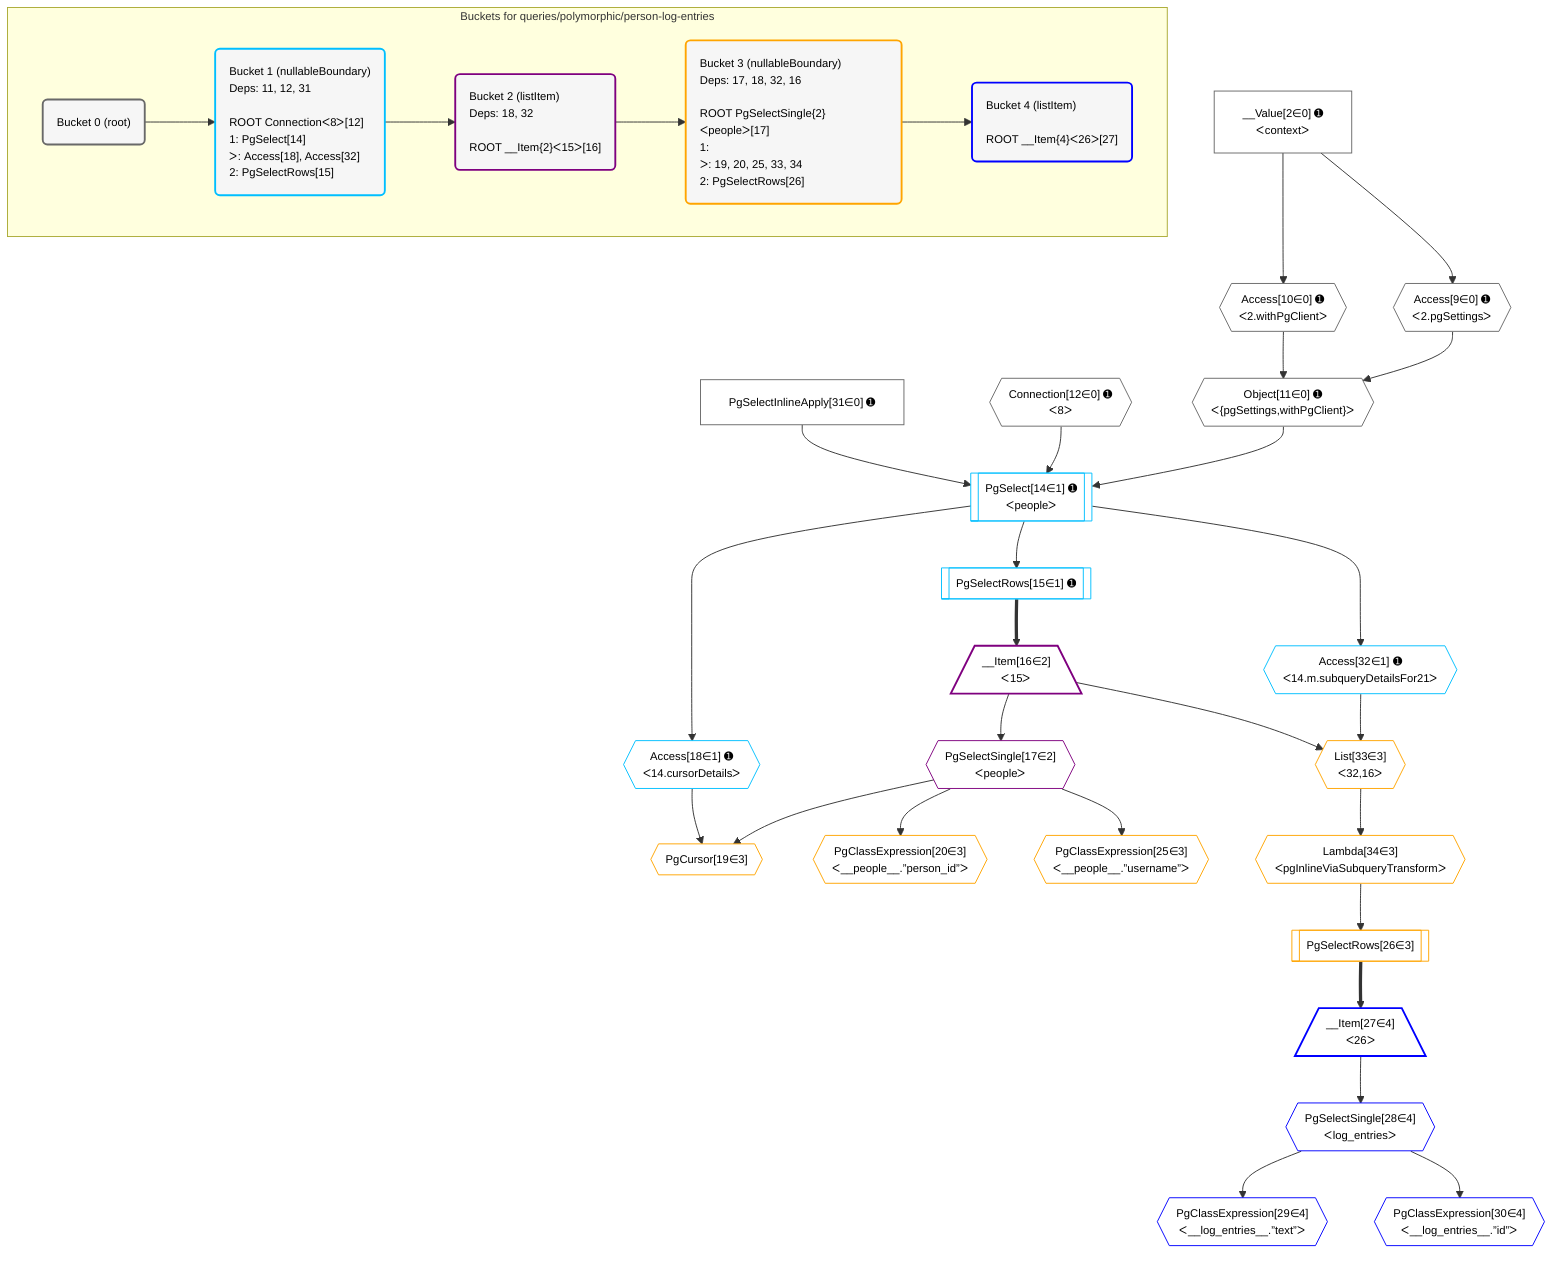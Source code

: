 %%{init: {'themeVariables': { 'fontSize': '12px'}}}%%
graph TD
    classDef path fill:#eee,stroke:#000,color:#000
    classDef plan fill:#fff,stroke-width:1px,color:#000
    classDef itemplan fill:#fff,stroke-width:2px,color:#000
    classDef unbatchedplan fill:#dff,stroke-width:1px,color:#000
    classDef sideeffectplan fill:#fcc,stroke-width:2px,color:#000
    classDef bucket fill:#f6f6f6,color:#000,stroke-width:2px,text-align:left

    subgraph "Buckets for queries/polymorphic/person-log-entries"
    Bucket0("Bucket 0 (root)"):::bucket
    Bucket1("Bucket 1 (nullableBoundary)<br />Deps: 11, 12, 31<br /><br />ROOT Connectionᐸ8ᐳ[12]<br />1: PgSelect[14]<br />ᐳ: Access[18], Access[32]<br />2: PgSelectRows[15]"):::bucket
    Bucket2("Bucket 2 (listItem)<br />Deps: 18, 32<br /><br />ROOT __Item{2}ᐸ15ᐳ[16]"):::bucket
    Bucket3("Bucket 3 (nullableBoundary)<br />Deps: 17, 18, 32, 16<br /><br />ROOT PgSelectSingle{2}ᐸpeopleᐳ[17]<br />1: <br />ᐳ: 19, 20, 25, 33, 34<br />2: PgSelectRows[26]"):::bucket
    Bucket4("Bucket 4 (listItem)<br /><br />ROOT __Item{4}ᐸ26ᐳ[27]"):::bucket
    end
    Bucket0 --> Bucket1
    Bucket1 --> Bucket2
    Bucket2 --> Bucket3
    Bucket3 --> Bucket4

    %% plan dependencies
    Object11{{"Object[11∈0] ➊<br />ᐸ{pgSettings,withPgClient}ᐳ"}}:::plan
    Access9{{"Access[9∈0] ➊<br />ᐸ2.pgSettingsᐳ"}}:::plan
    Access10{{"Access[10∈0] ➊<br />ᐸ2.withPgClientᐳ"}}:::plan
    Access9 & Access10 --> Object11
    __Value2["__Value[2∈0] ➊<br />ᐸcontextᐳ"]:::plan
    __Value2 --> Access9
    __Value2 --> Access10
    Connection12{{"Connection[12∈0] ➊<br />ᐸ8ᐳ"}}:::plan
    PgSelectInlineApply31["PgSelectInlineApply[31∈0] ➊"]:::plan
    PgSelect14[["PgSelect[14∈1] ➊<br />ᐸpeopleᐳ"]]:::plan
    Object11 & Connection12 & PgSelectInlineApply31 --> PgSelect14
    PgSelectRows15[["PgSelectRows[15∈1] ➊"]]:::plan
    PgSelect14 --> PgSelectRows15
    Access18{{"Access[18∈1] ➊<br />ᐸ14.cursorDetailsᐳ"}}:::plan
    PgSelect14 --> Access18
    Access32{{"Access[32∈1] ➊<br />ᐸ14.m.subqueryDetailsFor21ᐳ"}}:::plan
    PgSelect14 --> Access32
    __Item16[/"__Item[16∈2]<br />ᐸ15ᐳ"\]:::itemplan
    PgSelectRows15 ==> __Item16
    PgSelectSingle17{{"PgSelectSingle[17∈2]<br />ᐸpeopleᐳ"}}:::plan
    __Item16 --> PgSelectSingle17
    PgCursor19{{"PgCursor[19∈3]"}}:::plan
    PgSelectSingle17 & Access18 --> PgCursor19
    List33{{"List[33∈3]<br />ᐸ32,16ᐳ"}}:::plan
    Access32 & __Item16 --> List33
    PgClassExpression20{{"PgClassExpression[20∈3]<br />ᐸ__people__.”person_id”ᐳ"}}:::plan
    PgSelectSingle17 --> PgClassExpression20
    PgClassExpression25{{"PgClassExpression[25∈3]<br />ᐸ__people__.”username”ᐳ"}}:::plan
    PgSelectSingle17 --> PgClassExpression25
    PgSelectRows26[["PgSelectRows[26∈3]"]]:::plan
    Lambda34{{"Lambda[34∈3]<br />ᐸpgInlineViaSubqueryTransformᐳ"}}:::plan
    Lambda34 --> PgSelectRows26
    List33 --> Lambda34
    __Item27[/"__Item[27∈4]<br />ᐸ26ᐳ"\]:::itemplan
    PgSelectRows26 ==> __Item27
    PgSelectSingle28{{"PgSelectSingle[28∈4]<br />ᐸlog_entriesᐳ"}}:::plan
    __Item27 --> PgSelectSingle28
    PgClassExpression29{{"PgClassExpression[29∈4]<br />ᐸ__log_entries__.”text”ᐳ"}}:::plan
    PgSelectSingle28 --> PgClassExpression29
    PgClassExpression30{{"PgClassExpression[30∈4]<br />ᐸ__log_entries__.”id”ᐳ"}}:::plan
    PgSelectSingle28 --> PgClassExpression30

    %% define steps
    classDef bucket0 stroke:#696969
    class Bucket0,__Value2,Access9,Access10,Object11,Connection12,PgSelectInlineApply31 bucket0
    classDef bucket1 stroke:#00bfff
    class Bucket1,PgSelect14,PgSelectRows15,Access18,Access32 bucket1
    classDef bucket2 stroke:#7f007f
    class Bucket2,__Item16,PgSelectSingle17 bucket2
    classDef bucket3 stroke:#ffa500
    class Bucket3,PgCursor19,PgClassExpression20,PgClassExpression25,PgSelectRows26,List33,Lambda34 bucket3
    classDef bucket4 stroke:#0000ff
    class Bucket4,__Item27,PgSelectSingle28,PgClassExpression29,PgClassExpression30 bucket4